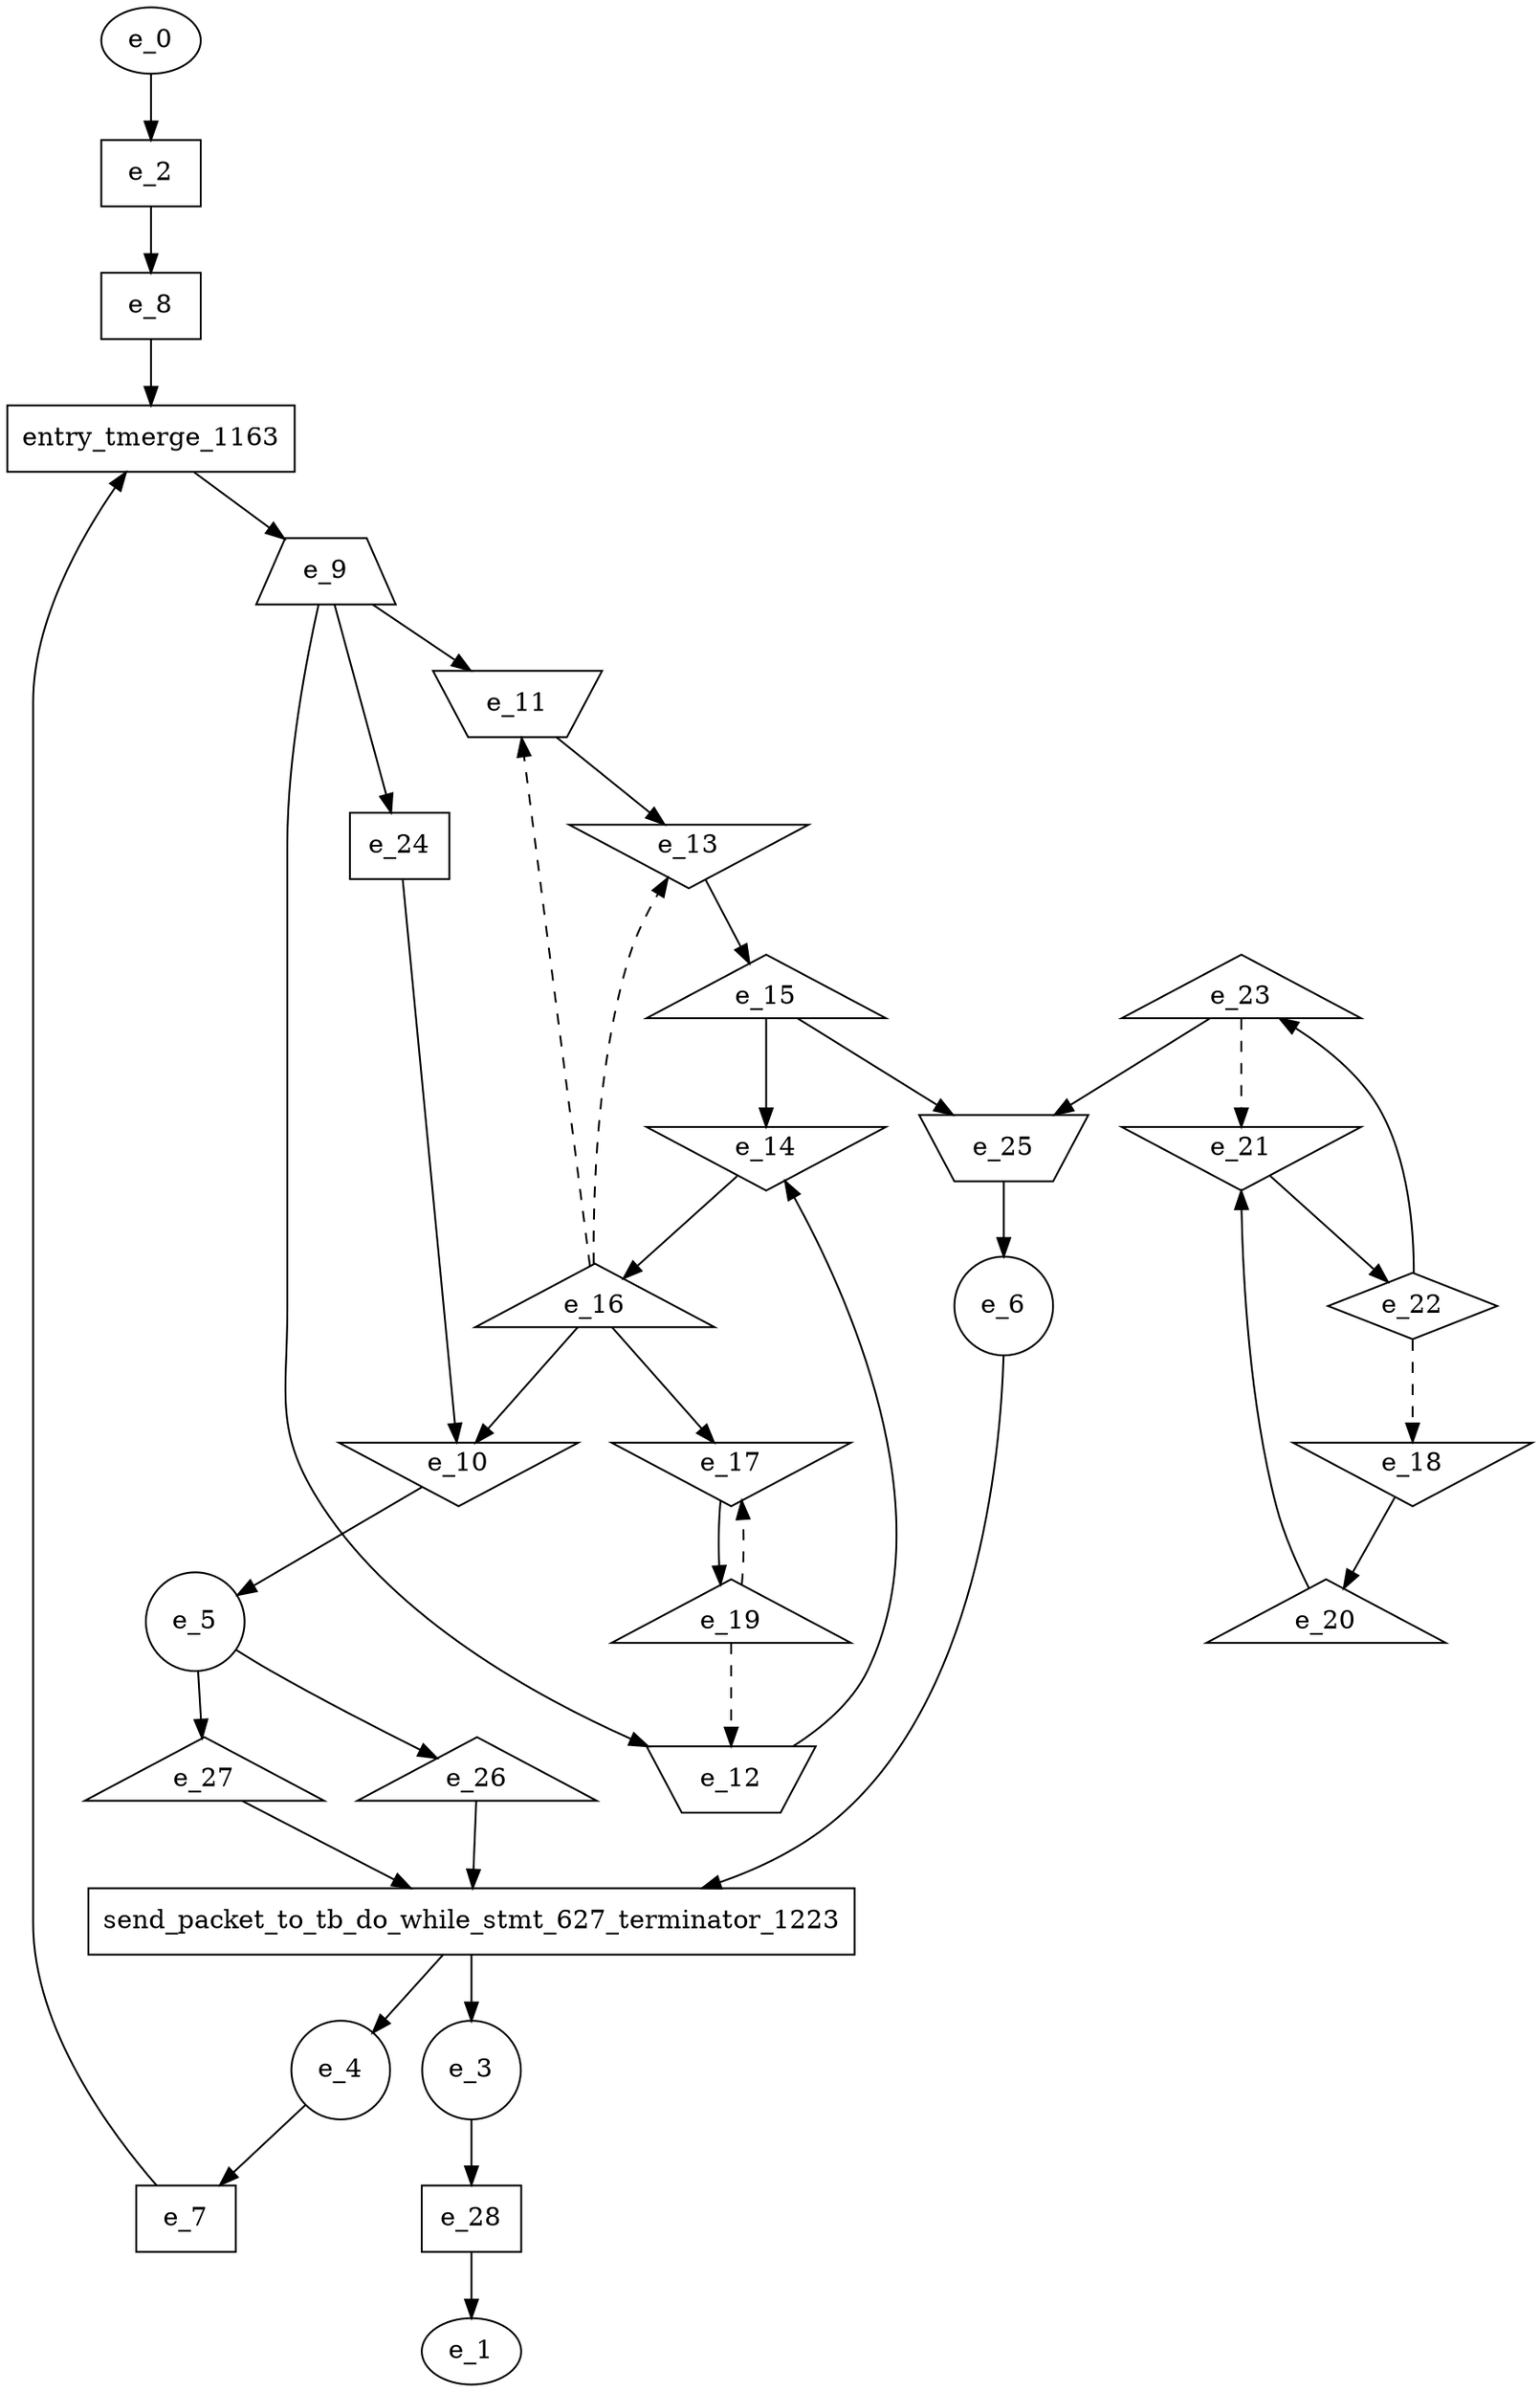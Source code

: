 digraph control_path {
  e_0: entry_node : n ;
  e_1: exit_node : s ;
  e_2 [shape = dot];
  e_3 [shape = circle];
  e_4 [shape = circle];
  e_5 [shape = circle];
  e_6 [shape = circle];
  e_7 [shape = dot];
  e_8 [shape = dot];
  e_9 [shape = trapezium];
  e_10 [shape = invtriangle];
  e_11 [shape = invtrapezium];
  e_12 [shape = invtrapezium];
  e_13 [shape = invtriangle];
  e_14 [shape = invtriangle];
  e_15 [shape = triangle];
  e_16 [shape = triangle];
  e_17 [shape = invtriangle];
  e_18 [shape = invtriangle];
  e_19 [shape = triangle];
  e_20 [shape = triangle];
  e_21 [shape = invtriangle];
  e_22 [shape = diamond];
  e_23 [shape = triangle];
  e_24 [shape = dot];
  e_25 [shape = invtrapezium];
  e_26 [shape = triangle];
  e_27 [shape = triangle];
  e_28 [shape = dot];
  e_28 -> e_1;
  e_0 -> e_2;
  e_10 -> e_5;
  e_25 -> e_6;
  e_4 -> e_7;
  e_2 -> e_8;
  e_16 -> e_10;
  e_24 -> e_10;
  e_9 -> e_11;
  e_16 -> e_11[style = dashed];
  e_9 -> e_12;
  e_19 -> e_12[style = dashed];
  e_11 -> e_13;
  e_16 -> e_13[style = dashed];
  e_12 -> e_14;
  e_15 -> e_14;
  e_13 -> e_15;
  e_14 -> e_16;
  e_16 -> e_17;
  e_19 -> e_17[style = dashed];
  e_22 -> e_18[style = dashed];
  e_17 -> e_19;
  e_18 -> e_20;
  e_20 -> e_21;
  e_23 -> e_21[style = dashed];
  e_21 -> e_22;
  e_22 -> e_23;
  e_9 -> e_24;
  e_15 -> e_25;
  e_23 -> e_25;
  e_5 -> e_26;
  e_5 -> e_27;
  e_3 -> e_28;
  send_packet_to_tb_do_while_stmt_627_terminator_1223 [shape=rectangle];
e_6 -> send_packet_to_tb_do_while_stmt_627_terminator_1223;
e_27 -> send_packet_to_tb_do_while_stmt_627_terminator_1223;
e_26 -> send_packet_to_tb_do_while_stmt_627_terminator_1223;
send_packet_to_tb_do_while_stmt_627_terminator_1223 -> e_4;
send_packet_to_tb_do_while_stmt_627_terminator_1223 -> e_3;
entry_tmerge_1163 [shape = rectangle]; 
e_7 -> entry_tmerge_1163;
e_8 -> entry_tmerge_1163;
entry_tmerge_1163 -> e_9;
}

